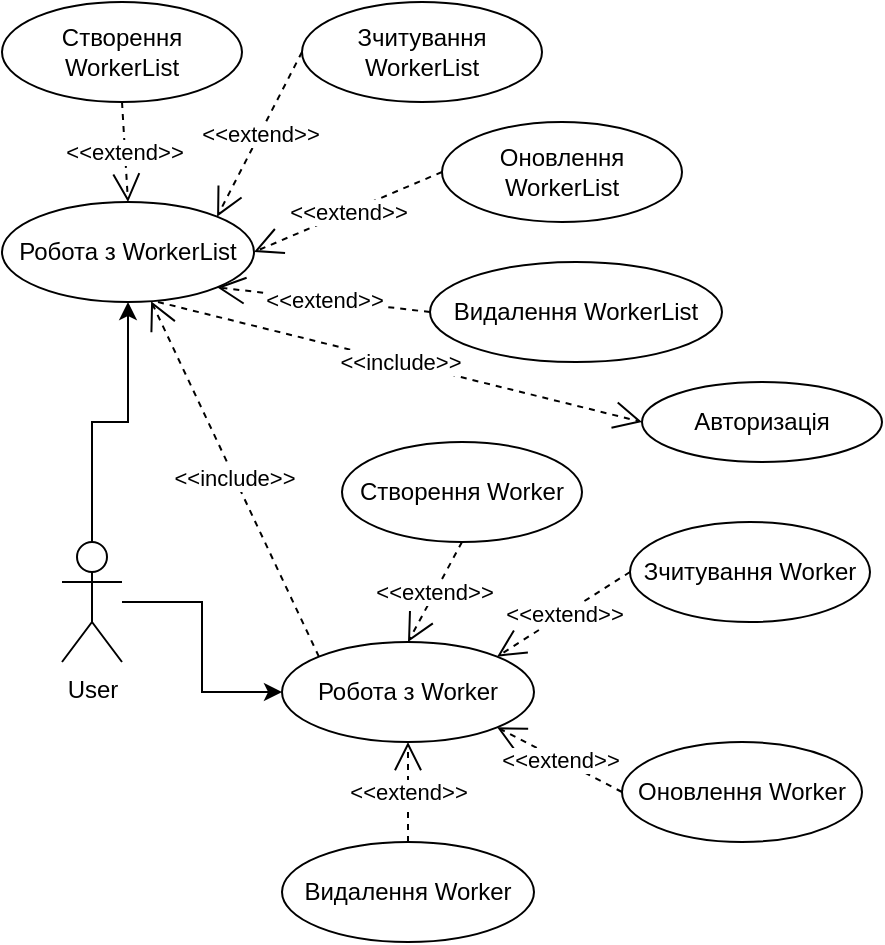 <mxfile version="20.4.1" type="device"><diagram id="rA3TwalgZkOwSy4cV0-F" name="Страница 1"><mxGraphModel dx="1422" dy="754" grid="1" gridSize="10" guides="1" tooltips="1" connect="1" arrows="1" fold="1" page="1" pageScale="1" pageWidth="827" pageHeight="1169" math="0" shadow="0"><root><mxCell id="0"/><mxCell id="1" parent="0"/><mxCell id="r1QqCqDrbfBndK3kgvT5-11" style="edgeStyle=orthogonalEdgeStyle;rounded=0;orthogonalLoop=1;jettySize=auto;html=1;" edge="1" parent="1" source="r1QqCqDrbfBndK3kgvT5-1" target="r1QqCqDrbfBndK3kgvT5-3"><mxGeometry relative="1" as="geometry"/></mxCell><mxCell id="r1QqCqDrbfBndK3kgvT5-29" style="edgeStyle=orthogonalEdgeStyle;rounded=0;orthogonalLoop=1;jettySize=auto;html=1;entryX=0.5;entryY=1;entryDx=0;entryDy=0;" edge="1" parent="1" source="r1QqCqDrbfBndK3kgvT5-1" target="r1QqCqDrbfBndK3kgvT5-20"><mxGeometry relative="1" as="geometry"/></mxCell><mxCell id="r1QqCqDrbfBndK3kgvT5-1" value="User" style="shape=umlActor;verticalLabelPosition=bottom;verticalAlign=top;html=1;outlineConnect=0;" vertex="1" parent="1"><mxGeometry x="130" y="300" width="30" height="60" as="geometry"/></mxCell><mxCell id="r1QqCqDrbfBndK3kgvT5-3" value="Робота з Worker" style="ellipse;whiteSpace=wrap;html=1;" vertex="1" parent="1"><mxGeometry x="240" y="350" width="126" height="50" as="geometry"/></mxCell><mxCell id="r1QqCqDrbfBndK3kgvT5-4" value="Створення Worker" style="ellipse;whiteSpace=wrap;html=1;" vertex="1" parent="1"><mxGeometry x="270" y="250" width="120" height="50" as="geometry"/></mxCell><mxCell id="r1QqCqDrbfBndK3kgvT5-5" value="Зчитування Worker" style="ellipse;whiteSpace=wrap;html=1;" vertex="1" parent="1"><mxGeometry x="414" y="290" width="120" height="50" as="geometry"/></mxCell><mxCell id="r1QqCqDrbfBndK3kgvT5-6" value="Оновлення Worker" style="ellipse;whiteSpace=wrap;html=1;" vertex="1" parent="1"><mxGeometry x="410" y="400" width="120" height="50" as="geometry"/></mxCell><mxCell id="r1QqCqDrbfBndK3kgvT5-7" value="Видалення Worker" style="ellipse;whiteSpace=wrap;html=1;" vertex="1" parent="1"><mxGeometry x="240" y="450" width="126" height="50" as="geometry"/></mxCell><mxCell id="r1QqCqDrbfBndK3kgvT5-10" value="Авторизація" style="ellipse;whiteSpace=wrap;html=1;" vertex="1" parent="1"><mxGeometry x="420" y="220" width="120" height="40" as="geometry"/></mxCell><mxCell id="r1QqCqDrbfBndK3kgvT5-16" value="&amp;lt;&amp;lt;extend&amp;gt;&amp;gt;" style="endArrow=open;endSize=12;dashed=1;html=1;rounded=0;exitX=0.5;exitY=0;exitDx=0;exitDy=0;entryX=0.5;entryY=1;entryDx=0;entryDy=0;" edge="1" parent="1" source="r1QqCqDrbfBndK3kgvT5-7" target="r1QqCqDrbfBndK3kgvT5-3"><mxGeometry width="160" relative="1" as="geometry"><mxPoint x="250" y="510" as="sourcePoint"/><mxPoint x="510" y="520" as="targetPoint"/><Array as="points"/></mxGeometry></mxCell><mxCell id="r1QqCqDrbfBndK3kgvT5-17" value="&amp;lt;&amp;lt;extend&amp;gt;&amp;gt;" style="endArrow=open;endSize=12;dashed=1;html=1;rounded=0;exitX=0;exitY=0.5;exitDx=0;exitDy=0;entryX=1;entryY=1;entryDx=0;entryDy=0;" edge="1" parent="1" source="r1QqCqDrbfBndK3kgvT5-6" target="r1QqCqDrbfBndK3kgvT5-3"><mxGeometry width="160" relative="1" as="geometry"><mxPoint x="380" y="480" as="sourcePoint"/><mxPoint x="380" y="430" as="targetPoint"/><Array as="points"/></mxGeometry></mxCell><mxCell id="r1QqCqDrbfBndK3kgvT5-18" value="&amp;lt;&amp;lt;extend&amp;gt;&amp;gt;" style="endArrow=open;endSize=12;dashed=1;html=1;rounded=0;exitX=0;exitY=0.5;exitDx=0;exitDy=0;entryX=1;entryY=0;entryDx=0;entryDy=0;" edge="1" parent="1" source="r1QqCqDrbfBndK3kgvT5-5" target="r1QqCqDrbfBndK3kgvT5-3"><mxGeometry width="160" relative="1" as="geometry"><mxPoint x="323" y="470" as="sourcePoint"/><mxPoint x="323" y="420" as="targetPoint"/><Array as="points"/></mxGeometry></mxCell><mxCell id="r1QqCqDrbfBndK3kgvT5-19" value="&amp;lt;&amp;lt;extend&amp;gt;&amp;gt;" style="endArrow=open;endSize=12;dashed=1;html=1;rounded=0;exitX=0.5;exitY=1;exitDx=0;exitDy=0;entryX=0.5;entryY=0;entryDx=0;entryDy=0;" edge="1" parent="1" source="r1QqCqDrbfBndK3kgvT5-4" target="r1QqCqDrbfBndK3kgvT5-3"><mxGeometry width="160" relative="1" as="geometry"><mxPoint x="333" y="480" as="sourcePoint"/><mxPoint x="333" y="430" as="targetPoint"/><Array as="points"/></mxGeometry></mxCell><mxCell id="r1QqCqDrbfBndK3kgvT5-20" value="Робота з WorkerList" style="ellipse;whiteSpace=wrap;html=1;" vertex="1" parent="1"><mxGeometry x="100" y="130" width="126" height="50" as="geometry"/></mxCell><mxCell id="r1QqCqDrbfBndK3kgvT5-21" value="Створення WorkerList" style="ellipse;whiteSpace=wrap;html=1;" vertex="1" parent="1"><mxGeometry x="100" y="30" width="120" height="50" as="geometry"/></mxCell><mxCell id="r1QqCqDrbfBndK3kgvT5-22" value="Зчитування WorkerList" style="ellipse;whiteSpace=wrap;html=1;" vertex="1" parent="1"><mxGeometry x="250" y="30" width="120" height="50" as="geometry"/></mxCell><mxCell id="r1QqCqDrbfBndK3kgvT5-23" value="Оновлення WorkerList" style="ellipse;whiteSpace=wrap;html=1;" vertex="1" parent="1"><mxGeometry x="320" y="90" width="120" height="50" as="geometry"/></mxCell><mxCell id="r1QqCqDrbfBndK3kgvT5-24" value="Видалення WorkerList" style="ellipse;whiteSpace=wrap;html=1;" vertex="1" parent="1"><mxGeometry x="314" y="160" width="146" height="50" as="geometry"/></mxCell><mxCell id="r1QqCqDrbfBndK3kgvT5-25" value="&amp;lt;&amp;lt;extend&amp;gt;&amp;gt;" style="endArrow=open;endSize=12;dashed=1;html=1;rounded=0;exitX=0;exitY=0.5;exitDx=0;exitDy=0;entryX=1;entryY=1;entryDx=0;entryDy=0;" edge="1" parent="1" source="r1QqCqDrbfBndK3kgvT5-24" target="r1QqCqDrbfBndK3kgvT5-20"><mxGeometry width="160" relative="1" as="geometry"><mxPoint x="110" y="290" as="sourcePoint"/><mxPoint x="370" y="300" as="targetPoint"/><Array as="points"/></mxGeometry></mxCell><mxCell id="r1QqCqDrbfBndK3kgvT5-26" value="&amp;lt;&amp;lt;extend&amp;gt;&amp;gt;" style="endArrow=open;endSize=12;dashed=1;html=1;rounded=0;exitX=0;exitY=0.5;exitDx=0;exitDy=0;entryX=1;entryY=0.5;entryDx=0;entryDy=0;" edge="1" parent="1" source="r1QqCqDrbfBndK3kgvT5-23" target="r1QqCqDrbfBndK3kgvT5-20"><mxGeometry width="160" relative="1" as="geometry"><mxPoint x="240" y="260" as="sourcePoint"/><mxPoint x="240" y="210" as="targetPoint"/><Array as="points"/></mxGeometry></mxCell><mxCell id="r1QqCqDrbfBndK3kgvT5-27" value="&amp;lt;&amp;lt;extend&amp;gt;&amp;gt;" style="endArrow=open;endSize=12;dashed=1;html=1;rounded=0;exitX=0;exitY=0.5;exitDx=0;exitDy=0;entryX=1;entryY=0;entryDx=0;entryDy=0;" edge="1" parent="1" source="r1QqCqDrbfBndK3kgvT5-22" target="r1QqCqDrbfBndK3kgvT5-20"><mxGeometry width="160" relative="1" as="geometry"><mxPoint x="183" y="250" as="sourcePoint"/><mxPoint x="183" y="200" as="targetPoint"/><Array as="points"/></mxGeometry></mxCell><mxCell id="r1QqCqDrbfBndK3kgvT5-28" value="&amp;lt;&amp;lt;extend&amp;gt;&amp;gt;" style="endArrow=open;endSize=12;dashed=1;html=1;rounded=0;exitX=0.5;exitY=1;exitDx=0;exitDy=0;entryX=0.5;entryY=0;entryDx=0;entryDy=0;" edge="1" parent="1" source="r1QqCqDrbfBndK3kgvT5-21" target="r1QqCqDrbfBndK3kgvT5-20"><mxGeometry width="160" relative="1" as="geometry"><mxPoint x="193" y="260" as="sourcePoint"/><mxPoint x="193" y="210" as="targetPoint"/><Array as="points"/></mxGeometry></mxCell><mxCell id="r1QqCqDrbfBndK3kgvT5-30" value="&amp;lt;&amp;lt;include&amp;gt;&amp;gt;" style="endArrow=open;endSize=12;dashed=1;html=1;rounded=0;exitX=0;exitY=0;exitDx=0;exitDy=0;" edge="1" parent="1" source="r1QqCqDrbfBndK3kgvT5-3" target="r1QqCqDrbfBndK3kgvT5-20"><mxGeometry width="160" relative="1" as="geometry"><mxPoint x="460" y="250" as="sourcePoint"/><mxPoint x="353.548" y="237.678" as="targetPoint"/><Array as="points"/></mxGeometry></mxCell><mxCell id="r1QqCqDrbfBndK3kgvT5-32" value="&amp;lt;&amp;lt;include&amp;gt;&amp;gt;" style="endArrow=open;endSize=12;dashed=1;html=1;rounded=0;exitX=0.619;exitY=1;exitDx=0;exitDy=0;exitPerimeter=0;" edge="1" parent="1" source="r1QqCqDrbfBndK3kgvT5-20"><mxGeometry width="160" relative="1" as="geometry"><mxPoint x="520" y="210" as="sourcePoint"/><mxPoint x="420" y="240" as="targetPoint"/><Array as="points"/></mxGeometry></mxCell></root></mxGraphModel></diagram></mxfile>